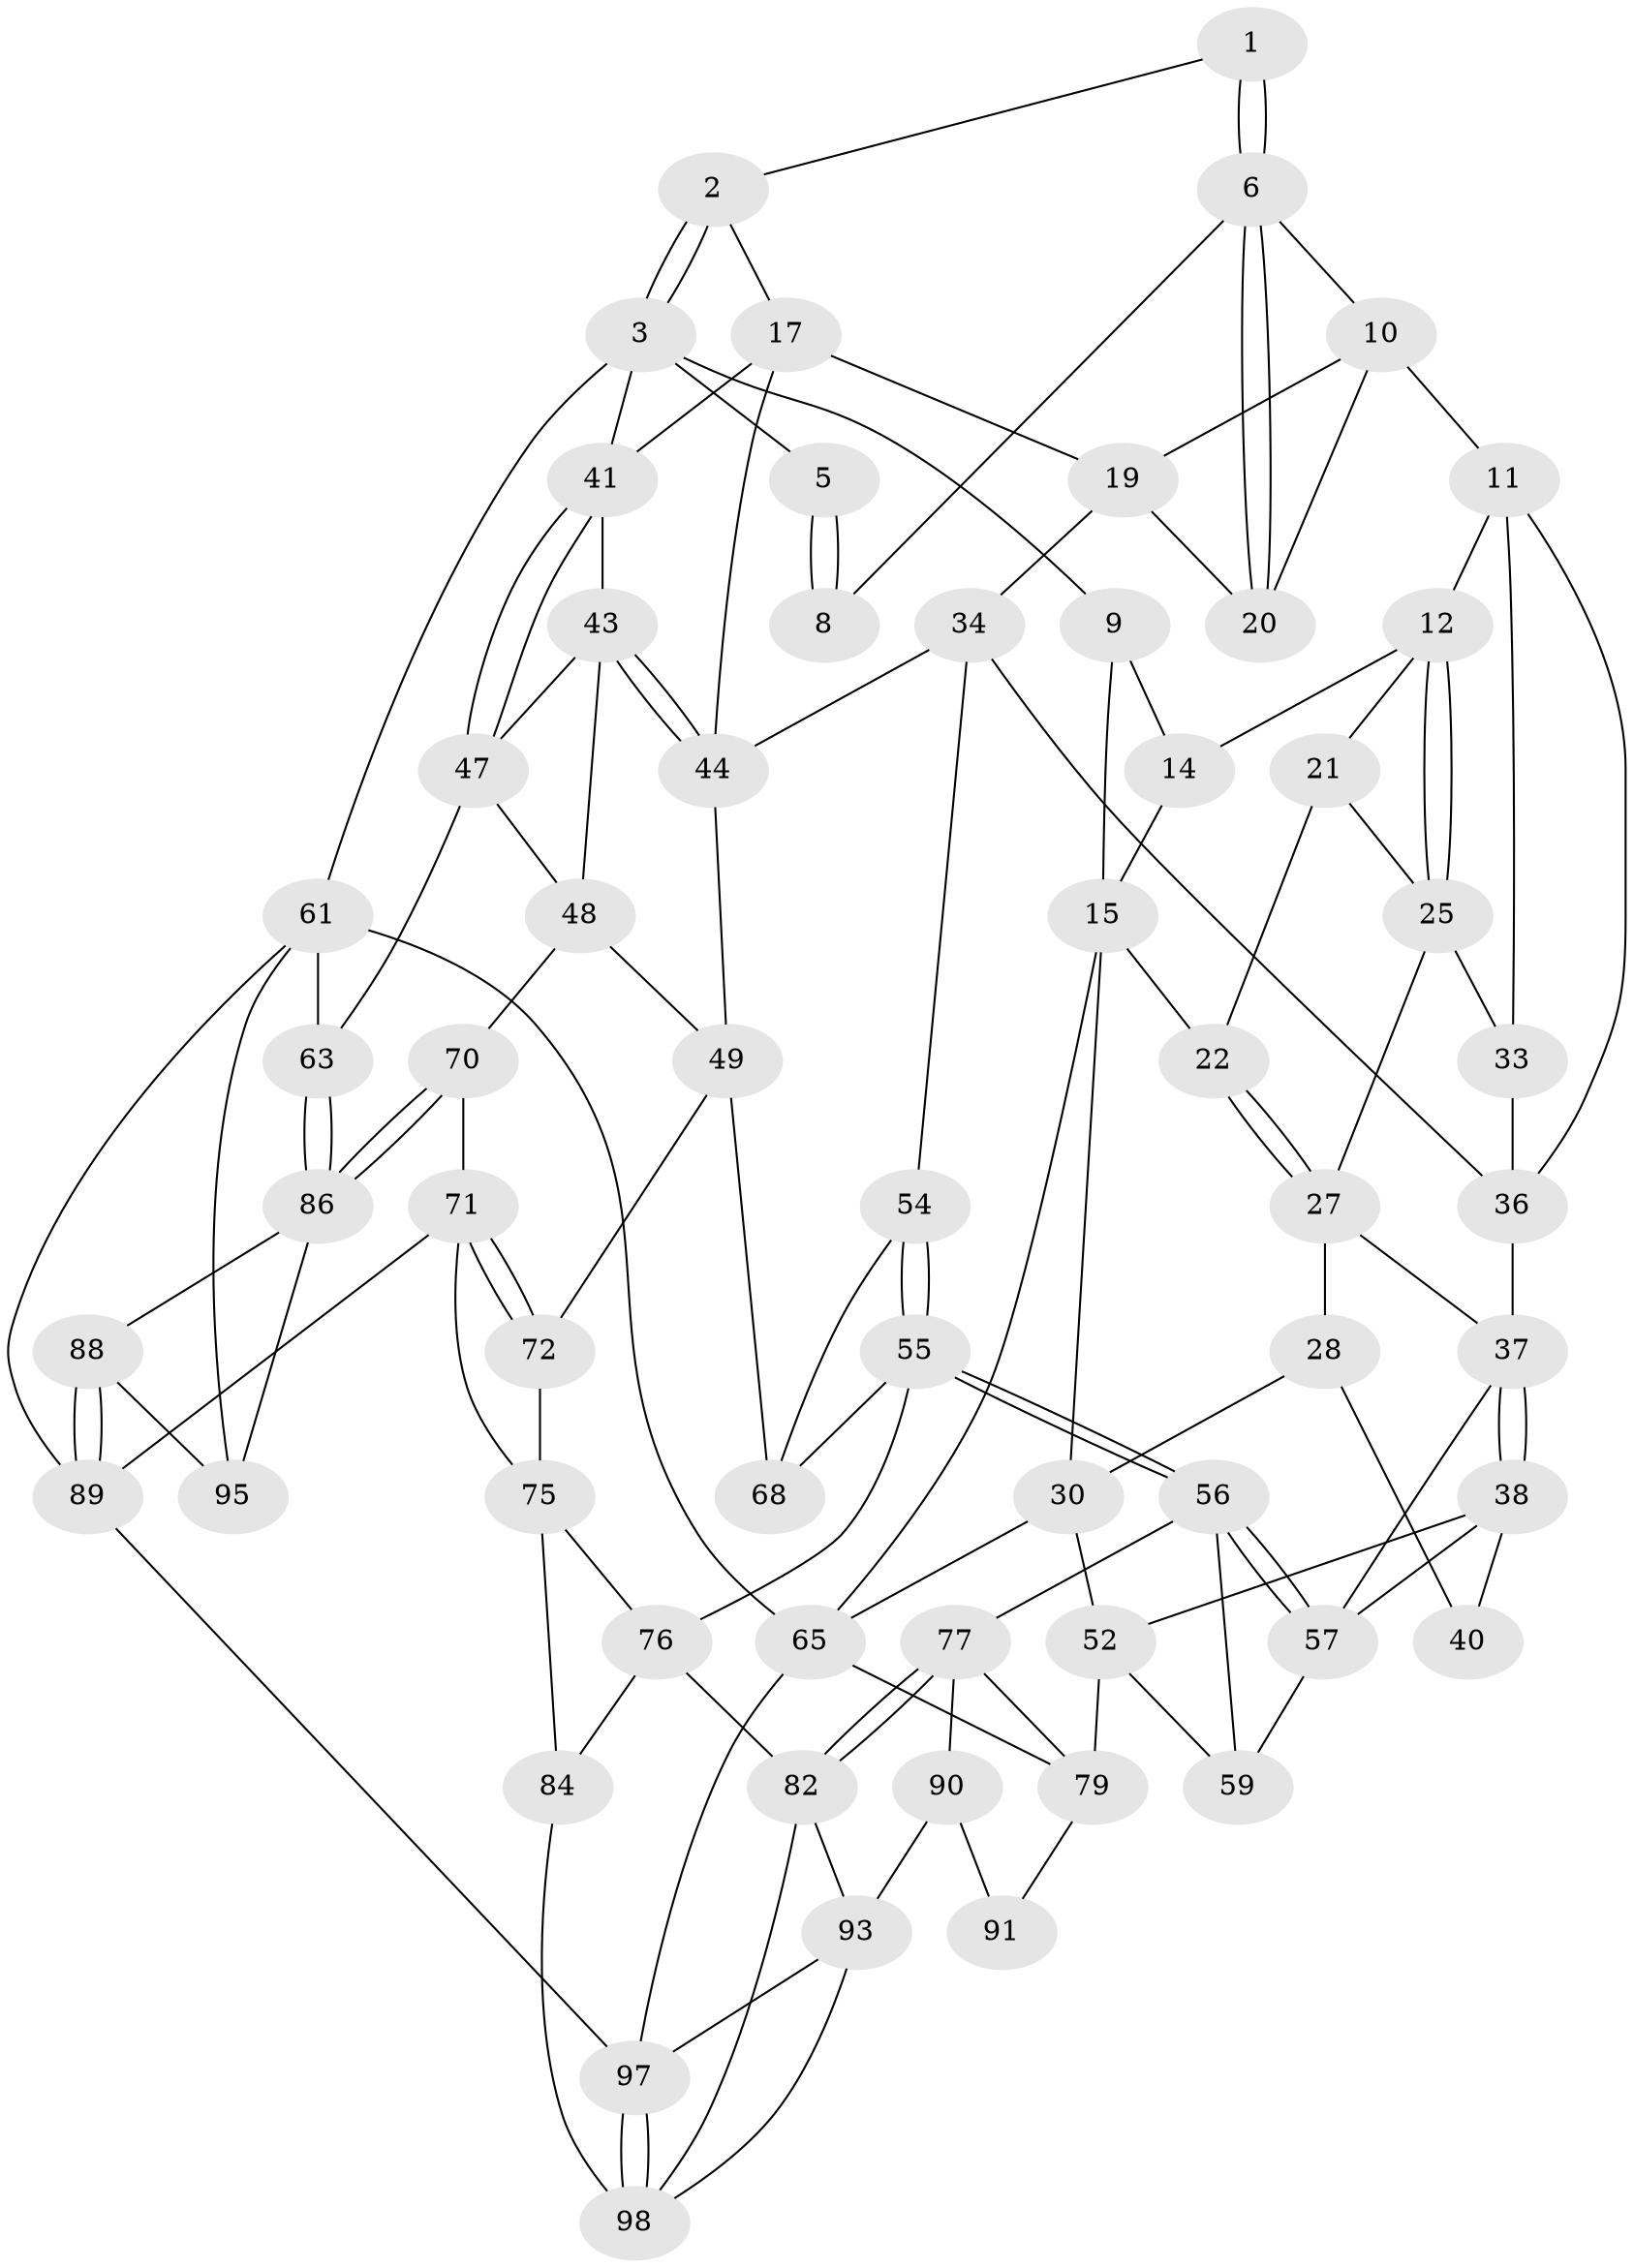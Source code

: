// original degree distribution, {3: 0.019801980198019802, 4: 0.2871287128712871, 5: 0.43564356435643564, 6: 0.25742574257425743}
// Generated by graph-tools (version 1.1) at 2025/11/02/21/25 10:11:13]
// undirected, 61 vertices, 128 edges
graph export_dot {
graph [start="1"]
  node [color=gray90,style=filled];
  1 [pos="+0.8817114727854349+0.035227355774169945"];
  2 [pos="+0.9251561274490104+0.11771182511007132"];
  3 [pos="+1+0.005935626992473631",super="+4"];
  5 [pos="+0.8454267775084945+0"];
  6 [pos="+0.6890187924771121+0.10260634169467328",super="+7"];
  8 [pos="+0.563234302696507+0"];
  9 [pos="+0.25464959536603765+0"];
  10 [pos="+0.46954259415836314+0.15113932252170786",super="+23"];
  11 [pos="+0.4390287187617473+0.17641856603645778",super="+32"];
  12 [pos="+0.42506110492137605+0.17972509859815208",super="+13"];
  14 [pos="+0.20783821036025865+0"];
  15 [pos="+0+0.20169340548792708",super="+16"];
  17 [pos="+0.8584167339870296+0.22272953552059524",super="+18"];
  19 [pos="+0.7127904705223351+0.1430500690827409",super="+24"];
  20 [pos="+0.7010241071398713+0.12801834863021952"];
  21 [pos="+0.3086881154062306+0.20955637570277735"];
  22 [pos="+0.18515426937610271+0.17750688705545922"];
  25 [pos="+0.3969679706574042+0.2493237558939376",super="+26"];
  27 [pos="+0.17011527946656319+0.23378158040501268",super="+31"];
  28 [pos="+0.15387140857166104+0.2492327905502129",super="+29"];
  30 [pos="+0+0.2509894546629998",super="+53"];
  33 [pos="+0.3815279405313891+0.3373346485728374"];
  34 [pos="+0.6281287782349723+0.43927945933813867",super="+35"];
  36 [pos="+0.5827335163165824+0.45466156798418284",super="+51"];
  37 [pos="+0.28418801049099385+0.3745687585885904",super="+50"];
  38 [pos="+0.23323781281600584+0.4147090220672989",super="+39"];
  40 [pos="+0.13071317219176676+0.34672165717063386"];
  41 [pos="+1+0.2613305555671442",super="+42"];
  43 [pos="+0.963669870584142+0.33809064412169865",super="+46"];
  44 [pos="+0.7770995145500423+0.4292932756085669",super="+45"];
  47 [pos="+1+0.46519766201257684",super="+64"];
  48 [pos="+0.8695337477504672+0.5129357239878757",super="+69"];
  49 [pos="+0.8114576955056815+0.48025874648877026",super="+67"];
  52 [pos="+0+0.5683282337786814",super="+60"];
  54 [pos="+0.5462526074676053+0.550329290308903"];
  55 [pos="+0.4484769184093818+0.6440010653075716",super="+74"];
  56 [pos="+0.4388468296893269+0.6482048199055455",super="+73"];
  57 [pos="+0.3739049079064756+0.5788422900700642",super="+58"];
  59 [pos="+0.08227135953798152+0.603039641869478"];
  61 [pos="+1+1",super="+62"];
  63 [pos="+1+0.7266513980526422"];
  65 [pos="+0+1",super="+66"];
  68 [pos="+0.6993663297045565+0.6953298727421603"];
  70 [pos="+0.8491516239475612+0.7436364774806677"];
  71 [pos="+0.8155346516482235+0.7454821727268817",super="+85"];
  72 [pos="+0.7136416042416478+0.7031669552788682"];
  75 [pos="+0.6727088034864254+0.7857405000569627",super="+83"];
  76 [pos="+0.5817177304843574+0.7610965443525364",super="+81"];
  77 [pos="+0.36741736236989847+0.7557394731215097",super="+78"];
  79 [pos="+0.04946658193175363+0.6169189048600559",super="+80"];
  82 [pos="+0.36990314098237176+0.78150462408643",super="+92"];
  84 [pos="+0.6163384275766441+0.9089630262651321"];
  86 [pos="+0.8670952455263845+0.761730104253278",super="+87"];
  88 [pos="+0.8442027213057128+0.9355604946680295"];
  89 [pos="+0.8357368267657818+0.9526383441437519",super="+96"];
  90 [pos="+0.1559855208292044+0.8049385363485438",super="+94"];
  91 [pos="+0.12012455784948678+0.8817767396585605"];
  93 [pos="+0.3468645227425677+0.9471993537477008",super="+100"];
  95 [pos="+0.9769373218744155+0.8793882081018825"];
  97 [pos="+0.689689624627371+1",super="+101"];
  98 [pos="+0.6119433294783989+0.9293126145666435",super="+99"];
  1 -- 2;
  1 -- 6;
  1 -- 6;
  2 -- 3;
  2 -- 3;
  2 -- 17;
  3 -- 41;
  3 -- 9;
  3 -- 5;
  3 -- 61;
  5 -- 8;
  5 -- 8;
  6 -- 20;
  6 -- 20;
  6 -- 8;
  6 -- 10;
  9 -- 14;
  9 -- 15;
  10 -- 11;
  10 -- 20;
  10 -- 19;
  11 -- 12;
  11 -- 33;
  11 -- 36;
  12 -- 25;
  12 -- 25;
  12 -- 21;
  12 -- 14;
  14 -- 15;
  15 -- 30;
  15 -- 65;
  15 -- 22;
  17 -- 41;
  17 -- 19;
  17 -- 44;
  19 -- 20;
  19 -- 34;
  21 -- 22;
  21 -- 25;
  22 -- 27;
  22 -- 27;
  25 -- 33;
  25 -- 27;
  27 -- 28;
  27 -- 37;
  28 -- 40 [weight=2];
  28 -- 30;
  30 -- 65;
  30 -- 52;
  33 -- 36;
  34 -- 44;
  34 -- 36;
  34 -- 54;
  36 -- 37;
  37 -- 38;
  37 -- 38;
  37 -- 57;
  38 -- 57;
  38 -- 40;
  38 -- 52;
  41 -- 47;
  41 -- 47;
  41 -- 43;
  43 -- 44;
  43 -- 44;
  43 -- 48;
  43 -- 47;
  44 -- 49;
  47 -- 63;
  47 -- 48;
  48 -- 49;
  48 -- 70;
  49 -- 72;
  49 -- 68;
  52 -- 59;
  52 -- 79;
  54 -- 55;
  54 -- 55;
  54 -- 68;
  55 -- 56;
  55 -- 56;
  55 -- 68;
  55 -- 76;
  56 -- 57;
  56 -- 57;
  56 -- 59;
  56 -- 77;
  57 -- 59;
  61 -- 65;
  61 -- 63;
  61 -- 95;
  61 -- 89;
  63 -- 86;
  63 -- 86;
  65 -- 97;
  65 -- 79;
  70 -- 71;
  70 -- 86;
  70 -- 86;
  71 -- 72;
  71 -- 72;
  71 -- 89;
  71 -- 75;
  72 -- 75;
  75 -- 76;
  75 -- 84;
  76 -- 82;
  76 -- 84;
  77 -- 82;
  77 -- 82;
  77 -- 90;
  77 -- 79;
  79 -- 91;
  82 -- 93;
  82 -- 98;
  84 -- 98;
  86 -- 88;
  86 -- 95;
  88 -- 89;
  88 -- 89;
  88 -- 95;
  89 -- 97;
  90 -- 91 [weight=2];
  90 -- 93;
  93 -- 97;
  93 -- 98;
  97 -- 98;
  97 -- 98;
}
